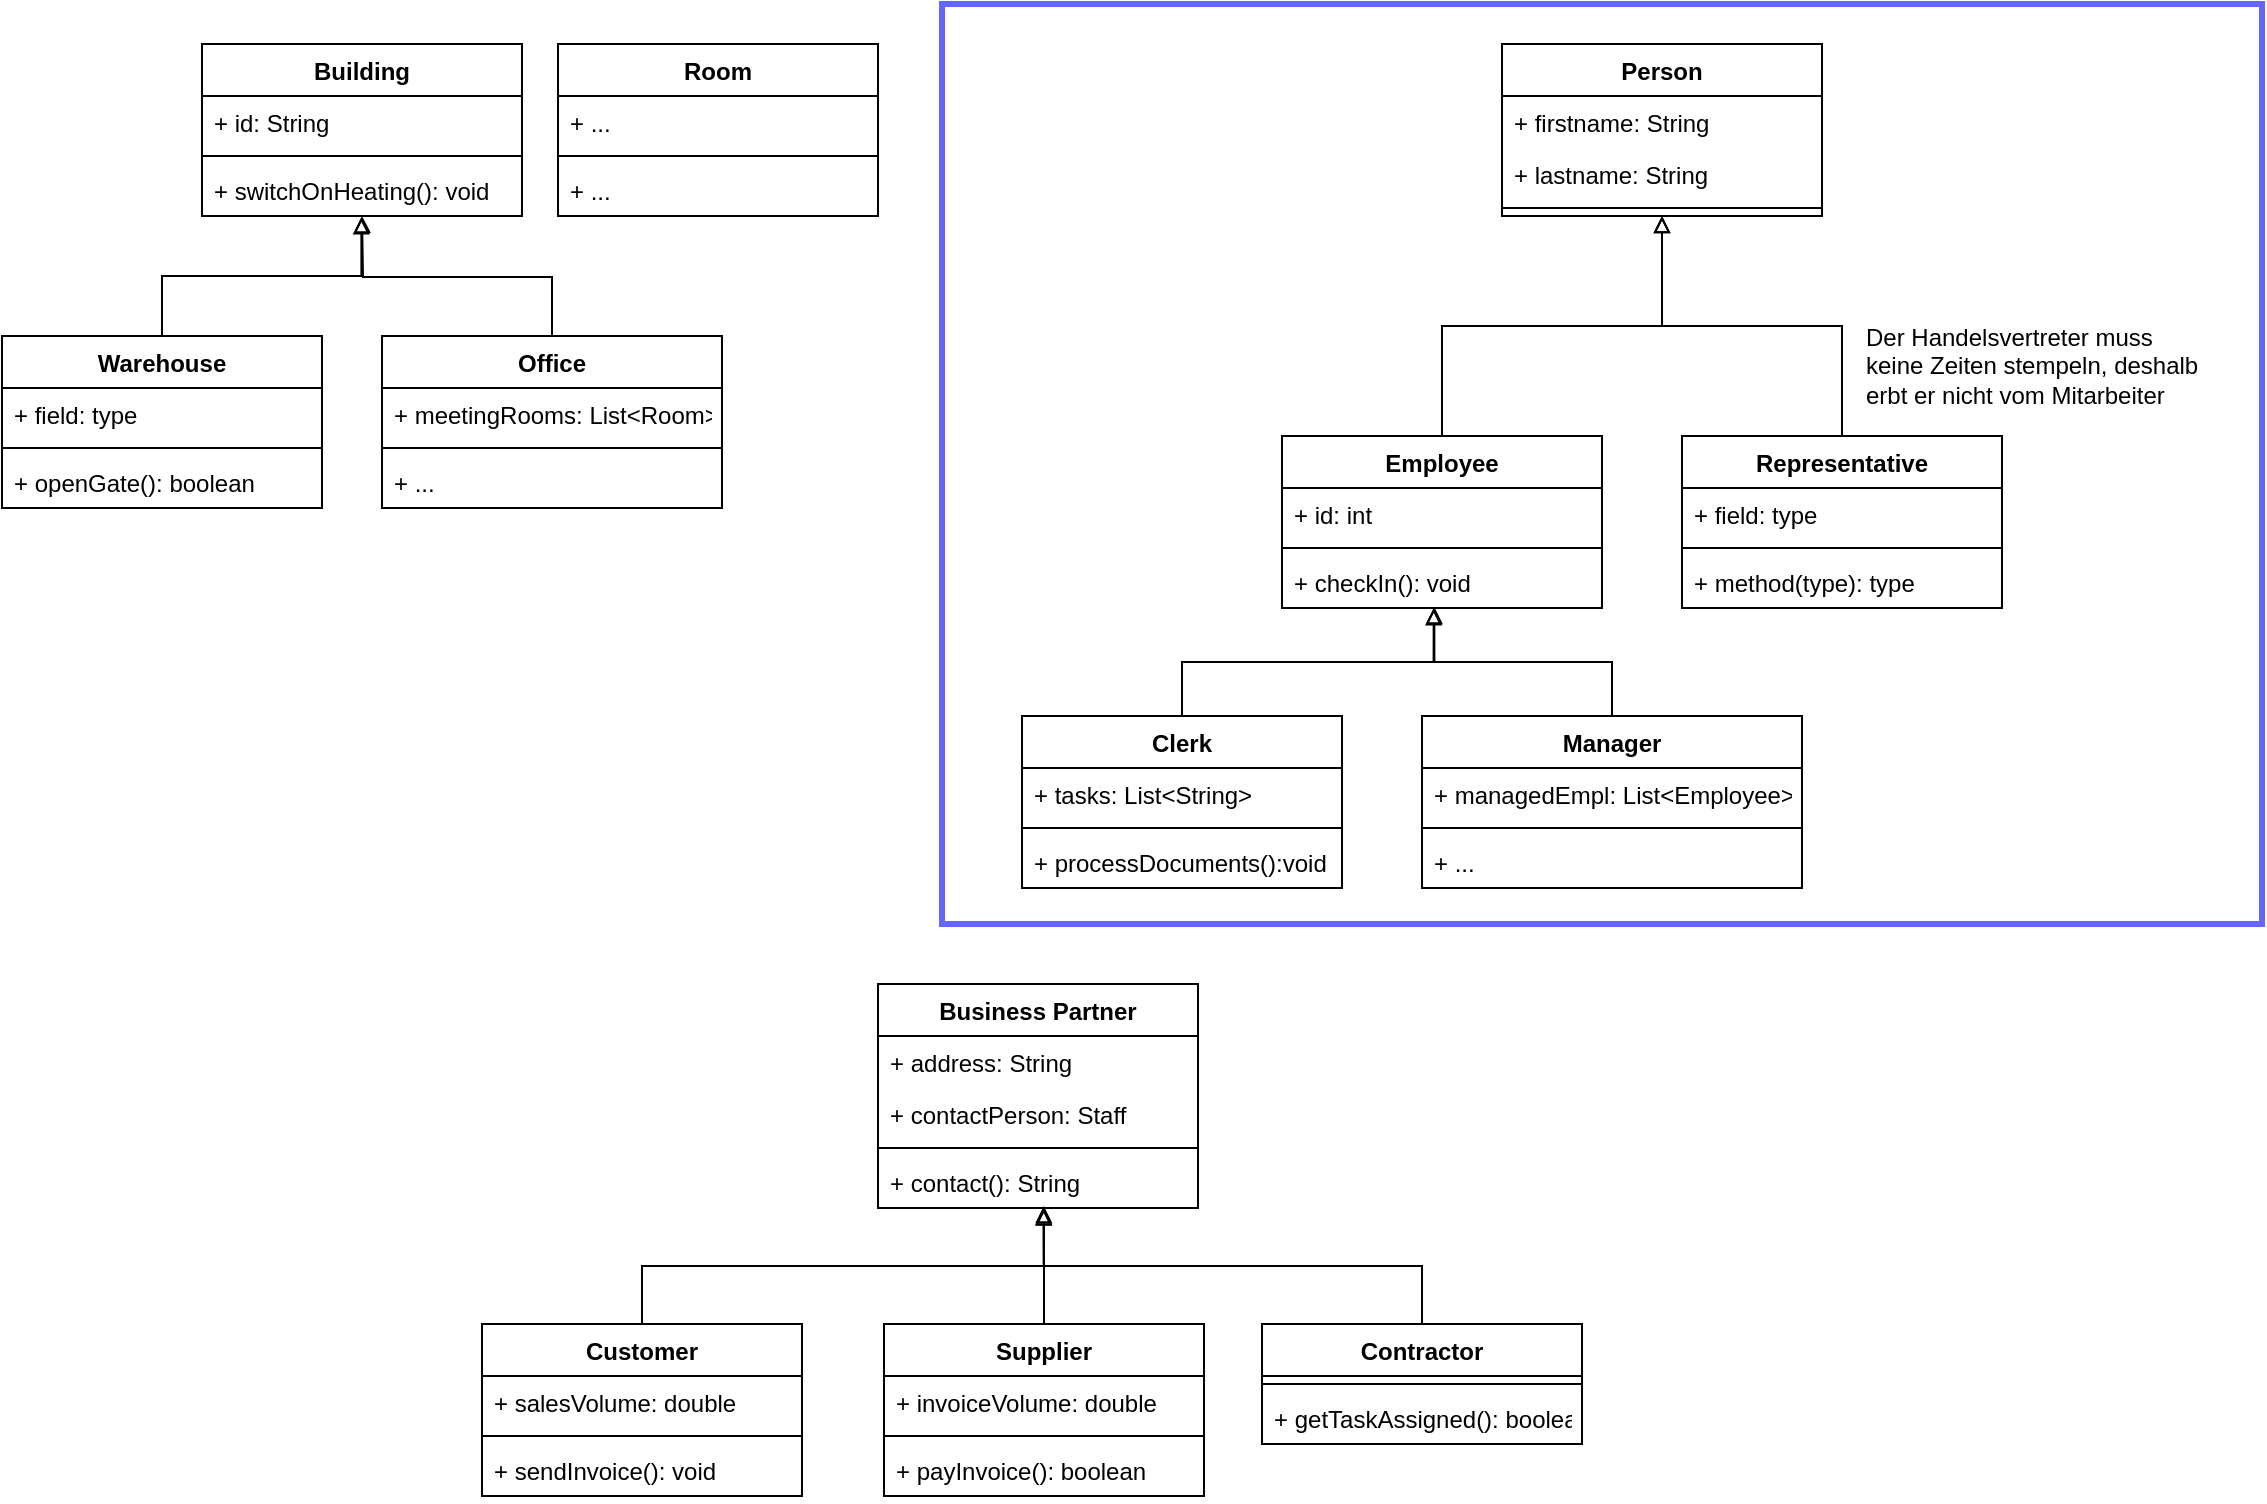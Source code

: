 <mxfile version="17.4.1" type="device"><diagram id="MPWmVdCy_yArP-lbFGAE" name="Page-1"><mxGraphModel dx="1292" dy="723" grid="1" gridSize="10" guides="1" tooltips="1" connect="1" arrows="1" fold="1" page="1" pageScale="1" pageWidth="1169" pageHeight="827" math="0" shadow="0"><root><mxCell id="0"/><mxCell id="1" parent="0"/><mxCell id="lutFqJ8wh2vHFcciD8qb-12" value="" style="rounded=0;whiteSpace=wrap;html=1;fillColor=none;strokeColor=#6666FF;strokeWidth=3;" vertex="1" parent="1"><mxGeometry x="500" y="20" width="660" height="460" as="geometry"/></mxCell><mxCell id="9oT8EMQjzDPveNag_VX1-60" style="edgeStyle=orthogonalEdgeStyle;rounded=0;orthogonalLoop=1;jettySize=auto;html=1;exitX=0.5;exitY=0;exitDx=0;exitDy=0;endArrow=block;endFill=0;entryX=0.474;entryY=1.006;entryDx=0;entryDy=0;entryPerimeter=0;" parent="1" source="9oT8EMQjzDPveNag_VX1-5" target="9oT8EMQjzDPveNag_VX1-12" edge="1"><mxGeometry relative="1" as="geometry"><mxPoint x="820.32" y="321.688" as="targetPoint"/></mxGeometry></mxCell><mxCell id="9oT8EMQjzDPveNag_VX1-5" value="Manager" style="swimlane;fontStyle=1;align=center;verticalAlign=top;childLayout=stackLayout;horizontal=1;startSize=26;horizontalStack=0;resizeParent=1;resizeParentMax=0;resizeLast=0;collapsible=1;marginBottom=0;" parent="1" vertex="1"><mxGeometry x="740" y="376" width="190" height="86" as="geometry"/></mxCell><mxCell id="9oT8EMQjzDPveNag_VX1-6" value="+ managedEmpl: List&lt;Employee&gt;" style="text;strokeColor=none;fillColor=none;align=left;verticalAlign=top;spacingLeft=4;spacingRight=4;overflow=hidden;rotatable=0;points=[[0,0.5],[1,0.5]];portConstraint=eastwest;" parent="9oT8EMQjzDPveNag_VX1-5" vertex="1"><mxGeometry y="26" width="190" height="26" as="geometry"/></mxCell><mxCell id="9oT8EMQjzDPveNag_VX1-7" value="" style="line;strokeWidth=1;fillColor=none;align=left;verticalAlign=middle;spacingTop=-1;spacingLeft=3;spacingRight=3;rotatable=0;labelPosition=right;points=[];portConstraint=eastwest;" parent="9oT8EMQjzDPveNag_VX1-5" vertex="1"><mxGeometry y="52" width="190" height="8" as="geometry"/></mxCell><mxCell id="9oT8EMQjzDPveNag_VX1-8" value="+ ..." style="text;strokeColor=none;fillColor=none;align=left;verticalAlign=top;spacingLeft=4;spacingRight=4;overflow=hidden;rotatable=0;points=[[0,0.5],[1,0.5]];portConstraint=eastwest;" parent="9oT8EMQjzDPveNag_VX1-5" vertex="1"><mxGeometry y="60" width="190" height="26" as="geometry"/></mxCell><mxCell id="lutFqJ8wh2vHFcciD8qb-7" style="edgeStyle=orthogonalEdgeStyle;rounded=0;orthogonalLoop=1;jettySize=auto;html=1;exitX=0.5;exitY=0;exitDx=0;exitDy=0;endArrow=block;endFill=0;entryX=0.5;entryY=1;entryDx=0;entryDy=0;" edge="1" parent="1" source="9oT8EMQjzDPveNag_VX1-9" target="lutFqJ8wh2vHFcciD8qb-2"><mxGeometry relative="1" as="geometry"><mxPoint x="860" y="130" as="targetPoint"/></mxGeometry></mxCell><mxCell id="9oT8EMQjzDPveNag_VX1-9" value="Employee" style="swimlane;fontStyle=1;align=center;verticalAlign=top;childLayout=stackLayout;horizontal=1;startSize=26;horizontalStack=0;resizeParent=1;resizeParentMax=0;resizeLast=0;collapsible=1;marginBottom=0;" parent="1" vertex="1"><mxGeometry x="670" y="236" width="160" height="86" as="geometry"/></mxCell><mxCell id="9oT8EMQjzDPveNag_VX1-10" value="+ id: int" style="text;strokeColor=none;fillColor=none;align=left;verticalAlign=top;spacingLeft=4;spacingRight=4;overflow=hidden;rotatable=0;points=[[0,0.5],[1,0.5]];portConstraint=eastwest;" parent="9oT8EMQjzDPveNag_VX1-9" vertex="1"><mxGeometry y="26" width="160" height="26" as="geometry"/></mxCell><mxCell id="9oT8EMQjzDPveNag_VX1-11" value="" style="line;strokeWidth=1;fillColor=none;align=left;verticalAlign=middle;spacingTop=-1;spacingLeft=3;spacingRight=3;rotatable=0;labelPosition=right;points=[];portConstraint=eastwest;" parent="9oT8EMQjzDPveNag_VX1-9" vertex="1"><mxGeometry y="52" width="160" height="8" as="geometry"/></mxCell><mxCell id="9oT8EMQjzDPveNag_VX1-12" value="+ checkIn(): void" style="text;strokeColor=none;fillColor=none;align=left;verticalAlign=top;spacingLeft=4;spacingRight=4;overflow=hidden;rotatable=0;points=[[0,0.5],[1,0.5]];portConstraint=eastwest;" parent="9oT8EMQjzDPveNag_VX1-9" vertex="1"><mxGeometry y="60" width="160" height="26" as="geometry"/></mxCell><mxCell id="9oT8EMQjzDPveNag_VX1-13" value="Building" style="swimlane;fontStyle=1;align=center;verticalAlign=top;childLayout=stackLayout;horizontal=1;startSize=26;horizontalStack=0;resizeParent=1;resizeParentMax=0;resizeLast=0;collapsible=1;marginBottom=0;" parent="1" vertex="1"><mxGeometry x="130" y="40" width="160" height="86" as="geometry"/></mxCell><mxCell id="9oT8EMQjzDPveNag_VX1-14" value="+ id: String" style="text;strokeColor=none;fillColor=none;align=left;verticalAlign=top;spacingLeft=4;spacingRight=4;overflow=hidden;rotatable=0;points=[[0,0.5],[1,0.5]];portConstraint=eastwest;" parent="9oT8EMQjzDPveNag_VX1-13" vertex="1"><mxGeometry y="26" width="160" height="26" as="geometry"/></mxCell><mxCell id="9oT8EMQjzDPveNag_VX1-15" value="" style="line;strokeWidth=1;fillColor=none;align=left;verticalAlign=middle;spacingTop=-1;spacingLeft=3;spacingRight=3;rotatable=0;labelPosition=right;points=[];portConstraint=eastwest;" parent="9oT8EMQjzDPveNag_VX1-13" vertex="1"><mxGeometry y="52" width="160" height="8" as="geometry"/></mxCell><mxCell id="9oT8EMQjzDPveNag_VX1-16" value="+ switchOnHeating(): void" style="text;strokeColor=none;fillColor=none;align=left;verticalAlign=top;spacingLeft=4;spacingRight=4;overflow=hidden;rotatable=0;points=[[0,0.5],[1,0.5]];portConstraint=eastwest;" parent="9oT8EMQjzDPveNag_VX1-13" vertex="1"><mxGeometry y="60" width="160" height="26" as="geometry"/></mxCell><mxCell id="9oT8EMQjzDPveNag_VX1-49" style="edgeStyle=orthogonalEdgeStyle;rounded=0;orthogonalLoop=1;jettySize=auto;html=1;exitX=0.5;exitY=0;exitDx=0;exitDy=0;entryX=0.498;entryY=1.023;entryDx=0;entryDy=0;entryPerimeter=0;endArrow=block;endFill=0;" parent="1" source="9oT8EMQjzDPveNag_VX1-17" target="9oT8EMQjzDPveNag_VX1-16" edge="1"><mxGeometry relative="1" as="geometry"/></mxCell><mxCell id="9oT8EMQjzDPveNag_VX1-17" value="Warehouse" style="swimlane;fontStyle=1;align=center;verticalAlign=top;childLayout=stackLayout;horizontal=1;startSize=26;horizontalStack=0;resizeParent=1;resizeParentMax=0;resizeLast=0;collapsible=1;marginBottom=0;" parent="1" vertex="1"><mxGeometry x="30" y="186" width="160" height="86" as="geometry"/></mxCell><mxCell id="9oT8EMQjzDPveNag_VX1-18" value="+ field: type" style="text;strokeColor=none;fillColor=none;align=left;verticalAlign=top;spacingLeft=4;spacingRight=4;overflow=hidden;rotatable=0;points=[[0,0.5],[1,0.5]];portConstraint=eastwest;" parent="9oT8EMQjzDPveNag_VX1-17" vertex="1"><mxGeometry y="26" width="160" height="26" as="geometry"/></mxCell><mxCell id="9oT8EMQjzDPveNag_VX1-19" value="" style="line;strokeWidth=1;fillColor=none;align=left;verticalAlign=middle;spacingTop=-1;spacingLeft=3;spacingRight=3;rotatable=0;labelPosition=right;points=[];portConstraint=eastwest;" parent="9oT8EMQjzDPveNag_VX1-17" vertex="1"><mxGeometry y="52" width="160" height="8" as="geometry"/></mxCell><mxCell id="9oT8EMQjzDPveNag_VX1-20" value="+ openGate(): boolean" style="text;strokeColor=none;fillColor=none;align=left;verticalAlign=top;spacingLeft=4;spacingRight=4;overflow=hidden;rotatable=0;points=[[0,0.5],[1,0.5]];portConstraint=eastwest;" parent="9oT8EMQjzDPveNag_VX1-17" vertex="1"><mxGeometry y="60" width="160" height="26" as="geometry"/></mxCell><mxCell id="9oT8EMQjzDPveNag_VX1-58" style="edgeStyle=orthogonalEdgeStyle;rounded=0;orthogonalLoop=1;jettySize=auto;html=1;exitX=0.5;exitY=0;exitDx=0;exitDy=0;endArrow=block;endFill=0;" parent="1" source="9oT8EMQjzDPveNag_VX1-21" edge="1"><mxGeometry relative="1" as="geometry"><mxPoint x="210" y="126" as="targetPoint"/></mxGeometry></mxCell><mxCell id="9oT8EMQjzDPveNag_VX1-21" value="Office" style="swimlane;fontStyle=1;align=center;verticalAlign=top;childLayout=stackLayout;horizontal=1;startSize=26;horizontalStack=0;resizeParent=1;resizeParentMax=0;resizeLast=0;collapsible=1;marginBottom=0;" parent="1" vertex="1"><mxGeometry x="220" y="186" width="170" height="86" as="geometry"/></mxCell><mxCell id="9oT8EMQjzDPveNag_VX1-22" value="+ meetingRooms: List&lt;Room&gt;" style="text;strokeColor=none;fillColor=none;align=left;verticalAlign=top;spacingLeft=4;spacingRight=4;overflow=hidden;rotatable=0;points=[[0,0.5],[1,0.5]];portConstraint=eastwest;" parent="9oT8EMQjzDPveNag_VX1-21" vertex="1"><mxGeometry y="26" width="170" height="26" as="geometry"/></mxCell><mxCell id="9oT8EMQjzDPveNag_VX1-23" value="" style="line;strokeWidth=1;fillColor=none;align=left;verticalAlign=middle;spacingTop=-1;spacingLeft=3;spacingRight=3;rotatable=0;labelPosition=right;points=[];portConstraint=eastwest;" parent="9oT8EMQjzDPveNag_VX1-21" vertex="1"><mxGeometry y="52" width="170" height="8" as="geometry"/></mxCell><mxCell id="9oT8EMQjzDPveNag_VX1-24" value="+ ..." style="text;strokeColor=none;fillColor=none;align=left;verticalAlign=top;spacingLeft=4;spacingRight=4;overflow=hidden;rotatable=0;points=[[0,0.5],[1,0.5]];portConstraint=eastwest;" parent="9oT8EMQjzDPveNag_VX1-21" vertex="1"><mxGeometry y="60" width="170" height="26" as="geometry"/></mxCell><mxCell id="9oT8EMQjzDPveNag_VX1-56" style="edgeStyle=orthogonalEdgeStyle;rounded=0;orthogonalLoop=1;jettySize=auto;html=1;exitX=0.5;exitY=0;exitDx=0;exitDy=0;endArrow=block;endFill=0;entryX=0.518;entryY=1.009;entryDx=0;entryDy=0;entryPerimeter=0;" parent="1" source="9oT8EMQjzDPveNag_VX1-29" target="9oT8EMQjzDPveNag_VX1-40" edge="1"><mxGeometry relative="1" as="geometry"><mxPoint x="550" y="620" as="targetPoint"/></mxGeometry></mxCell><mxCell id="9oT8EMQjzDPveNag_VX1-29" value="Customer" style="swimlane;fontStyle=1;align=center;verticalAlign=top;childLayout=stackLayout;horizontal=1;startSize=26;horizontalStack=0;resizeParent=1;resizeParentMax=0;resizeLast=0;collapsible=1;marginBottom=0;" parent="1" vertex="1"><mxGeometry x="270" y="680" width="160" height="86" as="geometry"/></mxCell><mxCell id="9oT8EMQjzDPveNag_VX1-30" value="+ salesVolume: double" style="text;strokeColor=none;fillColor=none;align=left;verticalAlign=top;spacingLeft=4;spacingRight=4;overflow=hidden;rotatable=0;points=[[0,0.5],[1,0.5]];portConstraint=eastwest;" parent="9oT8EMQjzDPveNag_VX1-29" vertex="1"><mxGeometry y="26" width="160" height="26" as="geometry"/></mxCell><mxCell id="9oT8EMQjzDPveNag_VX1-31" value="" style="line;strokeWidth=1;fillColor=none;align=left;verticalAlign=middle;spacingTop=-1;spacingLeft=3;spacingRight=3;rotatable=0;labelPosition=right;points=[];portConstraint=eastwest;" parent="9oT8EMQjzDPveNag_VX1-29" vertex="1"><mxGeometry y="52" width="160" height="8" as="geometry"/></mxCell><mxCell id="9oT8EMQjzDPveNag_VX1-32" value="+ sendInvoice(): void" style="text;strokeColor=none;fillColor=none;align=left;verticalAlign=top;spacingLeft=4;spacingRight=4;overflow=hidden;rotatable=0;points=[[0,0.5],[1,0.5]];portConstraint=eastwest;" parent="9oT8EMQjzDPveNag_VX1-29" vertex="1"><mxGeometry y="60" width="160" height="26" as="geometry"/></mxCell><mxCell id="9oT8EMQjzDPveNag_VX1-55" style="edgeStyle=orthogonalEdgeStyle;rounded=0;orthogonalLoop=1;jettySize=auto;html=1;exitX=0.5;exitY=0;exitDx=0;exitDy=0;endArrow=block;endFill=0;entryX=0.518;entryY=0.962;entryDx=0;entryDy=0;entryPerimeter=0;" parent="1" source="9oT8EMQjzDPveNag_VX1-33" target="9oT8EMQjzDPveNag_VX1-40" edge="1"><mxGeometry relative="1" as="geometry"><mxPoint x="580" y="670" as="targetPoint"/></mxGeometry></mxCell><mxCell id="9oT8EMQjzDPveNag_VX1-33" value="Supplier" style="swimlane;fontStyle=1;align=center;verticalAlign=top;childLayout=stackLayout;horizontal=1;startSize=26;horizontalStack=0;resizeParent=1;resizeParentMax=0;resizeLast=0;collapsible=1;marginBottom=0;" parent="1" vertex="1"><mxGeometry x="471" y="680" width="160" height="86" as="geometry"/></mxCell><mxCell id="9oT8EMQjzDPveNag_VX1-34" value="+ invoiceVolume: double" style="text;strokeColor=none;fillColor=none;align=left;verticalAlign=top;spacingLeft=4;spacingRight=4;overflow=hidden;rotatable=0;points=[[0,0.5],[1,0.5]];portConstraint=eastwest;" parent="9oT8EMQjzDPveNag_VX1-33" vertex="1"><mxGeometry y="26" width="160" height="26" as="geometry"/></mxCell><mxCell id="9oT8EMQjzDPveNag_VX1-35" value="" style="line;strokeWidth=1;fillColor=none;align=left;verticalAlign=middle;spacingTop=-1;spacingLeft=3;spacingRight=3;rotatable=0;labelPosition=right;points=[];portConstraint=eastwest;" parent="9oT8EMQjzDPveNag_VX1-33" vertex="1"><mxGeometry y="52" width="160" height="8" as="geometry"/></mxCell><mxCell id="9oT8EMQjzDPveNag_VX1-36" value="+ payInvoice(): boolean" style="text;strokeColor=none;fillColor=none;align=left;verticalAlign=top;spacingLeft=4;spacingRight=4;overflow=hidden;rotatable=0;points=[[0,0.5],[1,0.5]];portConstraint=eastwest;" parent="9oT8EMQjzDPveNag_VX1-33" vertex="1"><mxGeometry y="60" width="160" height="26" as="geometry"/></mxCell><mxCell id="9oT8EMQjzDPveNag_VX1-37" value="Business Partner" style="swimlane;fontStyle=1;align=center;verticalAlign=top;childLayout=stackLayout;horizontal=1;startSize=26;horizontalStack=0;resizeParent=1;resizeParentMax=0;resizeLast=0;collapsible=1;marginBottom=0;" parent="1" vertex="1"><mxGeometry x="468" y="510" width="160" height="112" as="geometry"/></mxCell><mxCell id="9oT8EMQjzDPveNag_VX1-38" value="+ address: String" style="text;strokeColor=none;fillColor=none;align=left;verticalAlign=top;spacingLeft=4;spacingRight=4;overflow=hidden;rotatable=0;points=[[0,0.5],[1,0.5]];portConstraint=eastwest;" parent="9oT8EMQjzDPveNag_VX1-37" vertex="1"><mxGeometry y="26" width="160" height="26" as="geometry"/></mxCell><mxCell id="9oT8EMQjzDPveNag_VX1-54" value="+ contactPerson: Staff" style="text;strokeColor=none;fillColor=none;align=left;verticalAlign=top;spacingLeft=4;spacingRight=4;overflow=hidden;rotatable=0;points=[[0,0.5],[1,0.5]];portConstraint=eastwest;" parent="9oT8EMQjzDPveNag_VX1-37" vertex="1"><mxGeometry y="52" width="160" height="26" as="geometry"/></mxCell><mxCell id="9oT8EMQjzDPveNag_VX1-39" value="" style="line;strokeWidth=1;fillColor=none;align=left;verticalAlign=middle;spacingTop=-1;spacingLeft=3;spacingRight=3;rotatable=0;labelPosition=right;points=[];portConstraint=eastwest;" parent="9oT8EMQjzDPveNag_VX1-37" vertex="1"><mxGeometry y="78" width="160" height="8" as="geometry"/></mxCell><mxCell id="9oT8EMQjzDPveNag_VX1-40" value="+ contact(): String" style="text;strokeColor=none;fillColor=none;align=left;verticalAlign=top;spacingLeft=4;spacingRight=4;overflow=hidden;rotatable=0;points=[[0,0.5],[1,0.5]];portConstraint=eastwest;" parent="9oT8EMQjzDPveNag_VX1-37" vertex="1"><mxGeometry y="86" width="160" height="26" as="geometry"/></mxCell><mxCell id="9oT8EMQjzDPveNag_VX1-57" style="edgeStyle=orthogonalEdgeStyle;rounded=0;orthogonalLoop=1;jettySize=auto;html=1;exitX=0.5;exitY=0;exitDx=0;exitDy=0;entryX=0.518;entryY=1;entryDx=0;entryDy=0;entryPerimeter=0;endArrow=block;endFill=0;" parent="1" source="9oT8EMQjzDPveNag_VX1-41" target="9oT8EMQjzDPveNag_VX1-40" edge="1"><mxGeometry relative="1" as="geometry"/></mxCell><mxCell id="9oT8EMQjzDPveNag_VX1-41" value="Contractor" style="swimlane;fontStyle=1;align=center;verticalAlign=top;childLayout=stackLayout;horizontal=1;startSize=26;horizontalStack=0;resizeParent=1;resizeParentMax=0;resizeLast=0;collapsible=1;marginBottom=0;" parent="1" vertex="1"><mxGeometry x="660" y="680" width="160" height="60" as="geometry"/></mxCell><mxCell id="9oT8EMQjzDPveNag_VX1-43" value="" style="line;strokeWidth=1;fillColor=none;align=left;verticalAlign=middle;spacingTop=-1;spacingLeft=3;spacingRight=3;rotatable=0;labelPosition=right;points=[];portConstraint=eastwest;" parent="9oT8EMQjzDPveNag_VX1-41" vertex="1"><mxGeometry y="26" width="160" height="8" as="geometry"/></mxCell><mxCell id="9oT8EMQjzDPveNag_VX1-44" value="+ getTaskAssigned(): boolean" style="text;strokeColor=none;fillColor=none;align=left;verticalAlign=top;spacingLeft=4;spacingRight=4;overflow=hidden;rotatable=0;points=[[0,0.5],[1,0.5]];portConstraint=eastwest;" parent="9oT8EMQjzDPveNag_VX1-41" vertex="1"><mxGeometry y="34" width="160" height="26" as="geometry"/></mxCell><mxCell id="lutFqJ8wh2vHFcciD8qb-8" style="edgeStyle=orthogonalEdgeStyle;rounded=0;orthogonalLoop=1;jettySize=auto;html=1;exitX=0.5;exitY=0;exitDx=0;exitDy=0;endArrow=block;endFill=0;entryX=0.5;entryY=1;entryDx=0;entryDy=0;" edge="1" parent="1" source="9oT8EMQjzDPveNag_VX1-45" target="lutFqJ8wh2vHFcciD8qb-2"><mxGeometry relative="1" as="geometry"><mxPoint x="860" y="120" as="targetPoint"/></mxGeometry></mxCell><mxCell id="9oT8EMQjzDPveNag_VX1-45" value="Representative" style="swimlane;fontStyle=1;align=center;verticalAlign=top;childLayout=stackLayout;horizontal=1;startSize=26;horizontalStack=0;resizeParent=1;resizeParentMax=0;resizeLast=0;collapsible=1;marginBottom=0;" parent="1" vertex="1"><mxGeometry x="870" y="236" width="160" height="86" as="geometry"/></mxCell><mxCell id="9oT8EMQjzDPveNag_VX1-46" value="+ field: type" style="text;strokeColor=none;fillColor=none;align=left;verticalAlign=top;spacingLeft=4;spacingRight=4;overflow=hidden;rotatable=0;points=[[0,0.5],[1,0.5]];portConstraint=eastwest;" parent="9oT8EMQjzDPveNag_VX1-45" vertex="1"><mxGeometry y="26" width="160" height="26" as="geometry"/></mxCell><mxCell id="9oT8EMQjzDPveNag_VX1-47" value="" style="line;strokeWidth=1;fillColor=none;align=left;verticalAlign=middle;spacingTop=-1;spacingLeft=3;spacingRight=3;rotatable=0;labelPosition=right;points=[];portConstraint=eastwest;" parent="9oT8EMQjzDPveNag_VX1-45" vertex="1"><mxGeometry y="52" width="160" height="8" as="geometry"/></mxCell><mxCell id="9oT8EMQjzDPveNag_VX1-48" value="+ method(type): type" style="text;strokeColor=none;fillColor=none;align=left;verticalAlign=top;spacingLeft=4;spacingRight=4;overflow=hidden;rotatable=0;points=[[0,0.5],[1,0.5]];portConstraint=eastwest;" parent="9oT8EMQjzDPveNag_VX1-45" vertex="1"><mxGeometry y="60" width="160" height="26" as="geometry"/></mxCell><mxCell id="9oT8EMQjzDPveNag_VX1-59" style="edgeStyle=orthogonalEdgeStyle;rounded=0;orthogonalLoop=1;jettySize=auto;html=1;exitX=0.5;exitY=0;exitDx=0;exitDy=0;endArrow=block;endFill=0;entryX=0.476;entryY=0.982;entryDx=0;entryDy=0;entryPerimeter=0;" parent="1" source="9oT8EMQjzDPveNag_VX1-50" target="9oT8EMQjzDPveNag_VX1-12" edge="1"><mxGeometry relative="1" as="geometry"><mxPoint x="820.32" y="321.87" as="targetPoint"/></mxGeometry></mxCell><mxCell id="9oT8EMQjzDPveNag_VX1-50" value="Clerk" style="swimlane;fontStyle=1;align=center;verticalAlign=top;childLayout=stackLayout;horizontal=1;startSize=26;horizontalStack=0;resizeParent=1;resizeParentMax=0;resizeLast=0;collapsible=1;marginBottom=0;" parent="1" vertex="1"><mxGeometry x="540" y="376" width="160" height="86" as="geometry"/></mxCell><mxCell id="9oT8EMQjzDPveNag_VX1-51" value="+ tasks: List&lt;String&gt;" style="text;strokeColor=none;fillColor=none;align=left;verticalAlign=top;spacingLeft=4;spacingRight=4;overflow=hidden;rotatable=0;points=[[0,0.5],[1,0.5]];portConstraint=eastwest;" parent="9oT8EMQjzDPveNag_VX1-50" vertex="1"><mxGeometry y="26" width="160" height="26" as="geometry"/></mxCell><mxCell id="9oT8EMQjzDPveNag_VX1-52" value="" style="line;strokeWidth=1;fillColor=none;align=left;verticalAlign=middle;spacingTop=-1;spacingLeft=3;spacingRight=3;rotatable=0;labelPosition=right;points=[];portConstraint=eastwest;" parent="9oT8EMQjzDPveNag_VX1-50" vertex="1"><mxGeometry y="52" width="160" height="8" as="geometry"/></mxCell><mxCell id="9oT8EMQjzDPveNag_VX1-53" value="+ processDocuments():void" style="text;strokeColor=none;fillColor=none;align=left;verticalAlign=top;spacingLeft=4;spacingRight=4;overflow=hidden;rotatable=0;points=[[0,0.5],[1,0.5]];portConstraint=eastwest;" parent="9oT8EMQjzDPveNag_VX1-50" vertex="1"><mxGeometry y="60" width="160" height="26" as="geometry"/></mxCell><mxCell id="9oT8EMQjzDPveNag_VX1-62" value="Der Handelsvertreter muss keine Zeiten stempeln, deshalb erbt er nicht vom Mitarbeiter" style="text;html=1;strokeColor=none;fillColor=none;align=left;verticalAlign=middle;whiteSpace=wrap;rounded=0;" parent="1" vertex="1"><mxGeometry x="960" y="166" width="170" height="70" as="geometry"/></mxCell><mxCell id="9oT8EMQjzDPveNag_VX1-63" value="Room" style="swimlane;fontStyle=1;align=center;verticalAlign=top;childLayout=stackLayout;horizontal=1;startSize=26;horizontalStack=0;resizeParent=1;resizeParentMax=0;resizeLast=0;collapsible=1;marginBottom=0;" parent="1" vertex="1"><mxGeometry x="308" y="40" width="160" height="86" as="geometry"/></mxCell><mxCell id="9oT8EMQjzDPveNag_VX1-64" value="+ ..." style="text;strokeColor=none;fillColor=none;align=left;verticalAlign=top;spacingLeft=4;spacingRight=4;overflow=hidden;rotatable=0;points=[[0,0.5],[1,0.5]];portConstraint=eastwest;" parent="9oT8EMQjzDPveNag_VX1-63" vertex="1"><mxGeometry y="26" width="160" height="26" as="geometry"/></mxCell><mxCell id="9oT8EMQjzDPveNag_VX1-65" value="" style="line;strokeWidth=1;fillColor=none;align=left;verticalAlign=middle;spacingTop=-1;spacingLeft=3;spacingRight=3;rotatable=0;labelPosition=right;points=[];portConstraint=eastwest;" parent="9oT8EMQjzDPveNag_VX1-63" vertex="1"><mxGeometry y="52" width="160" height="8" as="geometry"/></mxCell><mxCell id="9oT8EMQjzDPveNag_VX1-66" value="+ ..." style="text;strokeColor=none;fillColor=none;align=left;verticalAlign=top;spacingLeft=4;spacingRight=4;overflow=hidden;rotatable=0;points=[[0,0.5],[1,0.5]];portConstraint=eastwest;" parent="9oT8EMQjzDPveNag_VX1-63" vertex="1"><mxGeometry y="60" width="160" height="26" as="geometry"/></mxCell><mxCell id="lutFqJ8wh2vHFcciD8qb-2" value="Person" style="swimlane;fontStyle=1;align=center;verticalAlign=top;childLayout=stackLayout;horizontal=1;startSize=26;horizontalStack=0;resizeParent=1;resizeParentMax=0;resizeLast=0;collapsible=1;marginBottom=0;" vertex="1" parent="1"><mxGeometry x="780" y="40" width="160" height="86" as="geometry"/></mxCell><mxCell id="lutFqJ8wh2vHFcciD8qb-9" value="+ firstname: String" style="text;strokeColor=none;fillColor=none;align=left;verticalAlign=top;spacingLeft=4;spacingRight=4;overflow=hidden;rotatable=0;points=[[0,0.5],[1,0.5]];portConstraint=eastwest;" vertex="1" parent="lutFqJ8wh2vHFcciD8qb-2"><mxGeometry y="26" width="160" height="26" as="geometry"/></mxCell><mxCell id="lutFqJ8wh2vHFcciD8qb-10" value="+ lastname: String" style="text;strokeColor=none;fillColor=none;align=left;verticalAlign=top;spacingLeft=4;spacingRight=4;overflow=hidden;rotatable=0;points=[[0,0.5],[1,0.5]];portConstraint=eastwest;" vertex="1" parent="lutFqJ8wh2vHFcciD8qb-2"><mxGeometry y="52" width="160" height="26" as="geometry"/></mxCell><mxCell id="lutFqJ8wh2vHFcciD8qb-4" value="" style="line;strokeWidth=1;fillColor=none;align=left;verticalAlign=middle;spacingTop=-1;spacingLeft=3;spacingRight=3;rotatable=0;labelPosition=right;points=[];portConstraint=eastwest;" vertex="1" parent="lutFqJ8wh2vHFcciD8qb-2"><mxGeometry y="78" width="160" height="8" as="geometry"/></mxCell></root></mxGraphModel></diagram></mxfile>